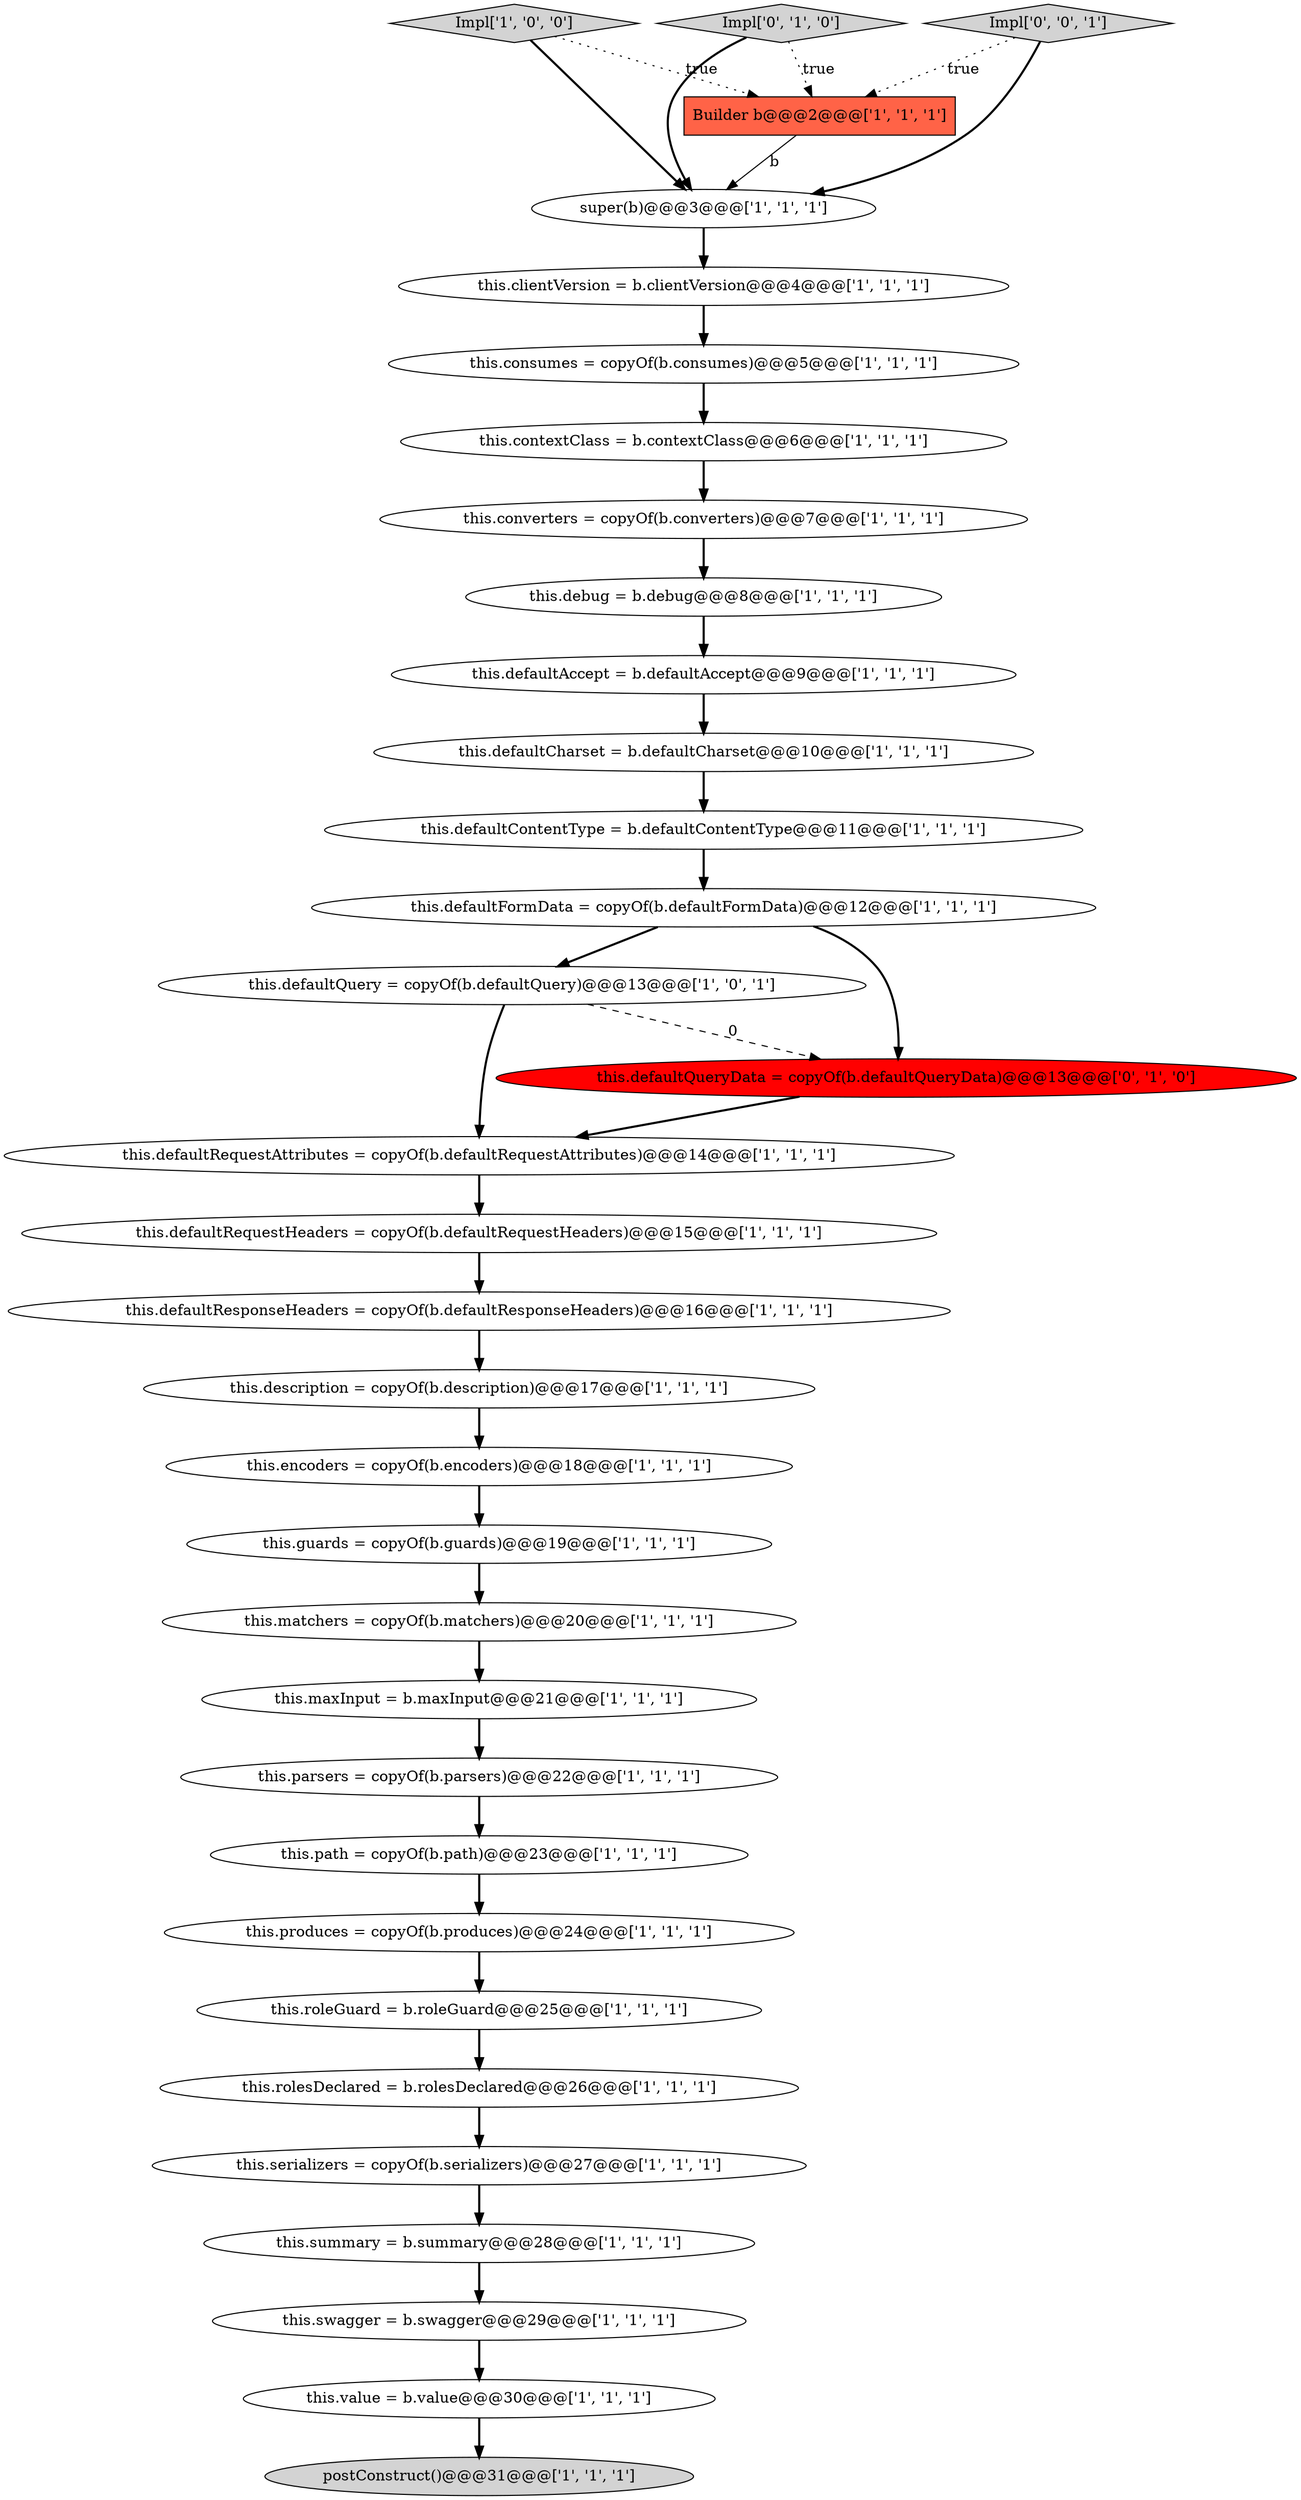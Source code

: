 digraph {
24 [style = filled, label = "postConstruct()@@@31@@@['1', '1', '1']", fillcolor = lightgray, shape = ellipse image = "AAA0AAABBB1BBB"];
20 [style = filled, label = "this.description = copyOf(b.description)@@@17@@@['1', '1', '1']", fillcolor = white, shape = ellipse image = "AAA0AAABBB1BBB"];
4 [style = filled, label = "this.value = b.value@@@30@@@['1', '1', '1']", fillcolor = white, shape = ellipse image = "AAA0AAABBB1BBB"];
23 [style = filled, label = "this.maxInput = b.maxInput@@@21@@@['1', '1', '1']", fillcolor = white, shape = ellipse image = "AAA0AAABBB1BBB"];
2 [style = filled, label = "this.defaultAccept = b.defaultAccept@@@9@@@['1', '1', '1']", fillcolor = white, shape = ellipse image = "AAA0AAABBB1BBB"];
11 [style = filled, label = "this.roleGuard = b.roleGuard@@@25@@@['1', '1', '1']", fillcolor = white, shape = ellipse image = "AAA0AAABBB1BBB"];
8 [style = filled, label = "this.summary = b.summary@@@28@@@['1', '1', '1']", fillcolor = white, shape = ellipse image = "AAA0AAABBB1BBB"];
0 [style = filled, label = "super(b)@@@3@@@['1', '1', '1']", fillcolor = white, shape = ellipse image = "AAA0AAABBB1BBB"];
5 [style = filled, label = "this.rolesDeclared = b.rolesDeclared@@@26@@@['1', '1', '1']", fillcolor = white, shape = ellipse image = "AAA0AAABBB1BBB"];
9 [style = filled, label = "this.defaultRequestHeaders = copyOf(b.defaultRequestHeaders)@@@15@@@['1', '1', '1']", fillcolor = white, shape = ellipse image = "AAA0AAABBB1BBB"];
13 [style = filled, label = "this.defaultContentType = b.defaultContentType@@@11@@@['1', '1', '1']", fillcolor = white, shape = ellipse image = "AAA0AAABBB1BBB"];
10 [style = filled, label = "Impl['1', '0', '0']", fillcolor = lightgray, shape = diamond image = "AAA0AAABBB1BBB"];
30 [style = filled, label = "this.defaultCharset = b.defaultCharset@@@10@@@['1', '1', '1']", fillcolor = white, shape = ellipse image = "AAA0AAABBB1BBB"];
1 [style = filled, label = "this.swagger = b.swagger@@@29@@@['1', '1', '1']", fillcolor = white, shape = ellipse image = "AAA0AAABBB1BBB"];
19 [style = filled, label = "this.produces = copyOf(b.produces)@@@24@@@['1', '1', '1']", fillcolor = white, shape = ellipse image = "AAA0AAABBB1BBB"];
16 [style = filled, label = "Builder b@@@2@@@['1', '1', '1']", fillcolor = tomato, shape = box image = "AAA0AAABBB1BBB"];
3 [style = filled, label = "this.matchers = copyOf(b.matchers)@@@20@@@['1', '1', '1']", fillcolor = white, shape = ellipse image = "AAA0AAABBB1BBB"];
17 [style = filled, label = "this.contextClass = b.contextClass@@@6@@@['1', '1', '1']", fillcolor = white, shape = ellipse image = "AAA0AAABBB1BBB"];
22 [style = filled, label = "this.guards = copyOf(b.guards)@@@19@@@['1', '1', '1']", fillcolor = white, shape = ellipse image = "AAA0AAABBB1BBB"];
29 [style = filled, label = "this.consumes = copyOf(b.consumes)@@@5@@@['1', '1', '1']", fillcolor = white, shape = ellipse image = "AAA0AAABBB1BBB"];
18 [style = filled, label = "this.converters = copyOf(b.converters)@@@7@@@['1', '1', '1']", fillcolor = white, shape = ellipse image = "AAA0AAABBB1BBB"];
7 [style = filled, label = "this.defaultResponseHeaders = copyOf(b.defaultResponseHeaders)@@@16@@@['1', '1', '1']", fillcolor = white, shape = ellipse image = "AAA0AAABBB1BBB"];
27 [style = filled, label = "this.defaultQuery = copyOf(b.defaultQuery)@@@13@@@['1', '0', '1']", fillcolor = white, shape = ellipse image = "AAA0AAABBB1BBB"];
32 [style = filled, label = "Impl['0', '1', '0']", fillcolor = lightgray, shape = diamond image = "AAA0AAABBB2BBB"];
14 [style = filled, label = "this.encoders = copyOf(b.encoders)@@@18@@@['1', '1', '1']", fillcolor = white, shape = ellipse image = "AAA0AAABBB1BBB"];
31 [style = filled, label = "this.defaultQueryData = copyOf(b.defaultQueryData)@@@13@@@['0', '1', '0']", fillcolor = red, shape = ellipse image = "AAA1AAABBB2BBB"];
28 [style = filled, label = "this.path = copyOf(b.path)@@@23@@@['1', '1', '1']", fillcolor = white, shape = ellipse image = "AAA0AAABBB1BBB"];
25 [style = filled, label = "this.defaultFormData = copyOf(b.defaultFormData)@@@12@@@['1', '1', '1']", fillcolor = white, shape = ellipse image = "AAA0AAABBB1BBB"];
26 [style = filled, label = "this.clientVersion = b.clientVersion@@@4@@@['1', '1', '1']", fillcolor = white, shape = ellipse image = "AAA0AAABBB1BBB"];
6 [style = filled, label = "this.defaultRequestAttributes = copyOf(b.defaultRequestAttributes)@@@14@@@['1', '1', '1']", fillcolor = white, shape = ellipse image = "AAA0AAABBB1BBB"];
33 [style = filled, label = "Impl['0', '0', '1']", fillcolor = lightgray, shape = diamond image = "AAA0AAABBB3BBB"];
21 [style = filled, label = "this.debug = b.debug@@@8@@@['1', '1', '1']", fillcolor = white, shape = ellipse image = "AAA0AAABBB1BBB"];
15 [style = filled, label = "this.serializers = copyOf(b.serializers)@@@27@@@['1', '1', '1']", fillcolor = white, shape = ellipse image = "AAA0AAABBB1BBB"];
12 [style = filled, label = "this.parsers = copyOf(b.parsers)@@@22@@@['1', '1', '1']", fillcolor = white, shape = ellipse image = "AAA0AAABBB1BBB"];
13->25 [style = bold, label=""];
1->4 [style = bold, label=""];
29->17 [style = bold, label=""];
4->24 [style = bold, label=""];
30->13 [style = bold, label=""];
0->26 [style = bold, label=""];
12->28 [style = bold, label=""];
26->29 [style = bold, label=""];
32->0 [style = bold, label=""];
14->22 [style = bold, label=""];
5->15 [style = bold, label=""];
19->11 [style = bold, label=""];
20->14 [style = bold, label=""];
7->20 [style = bold, label=""];
9->7 [style = bold, label=""];
27->31 [style = dashed, label="0"];
27->6 [style = bold, label=""];
21->2 [style = bold, label=""];
25->31 [style = bold, label=""];
33->0 [style = bold, label=""];
22->3 [style = bold, label=""];
25->27 [style = bold, label=""];
8->1 [style = bold, label=""];
11->5 [style = bold, label=""];
3->23 [style = bold, label=""];
31->6 [style = bold, label=""];
10->0 [style = bold, label=""];
28->19 [style = bold, label=""];
33->16 [style = dotted, label="true"];
23->12 [style = bold, label=""];
16->0 [style = solid, label="b"];
18->21 [style = bold, label=""];
6->9 [style = bold, label=""];
2->30 [style = bold, label=""];
32->16 [style = dotted, label="true"];
10->16 [style = dotted, label="true"];
15->8 [style = bold, label=""];
17->18 [style = bold, label=""];
}
